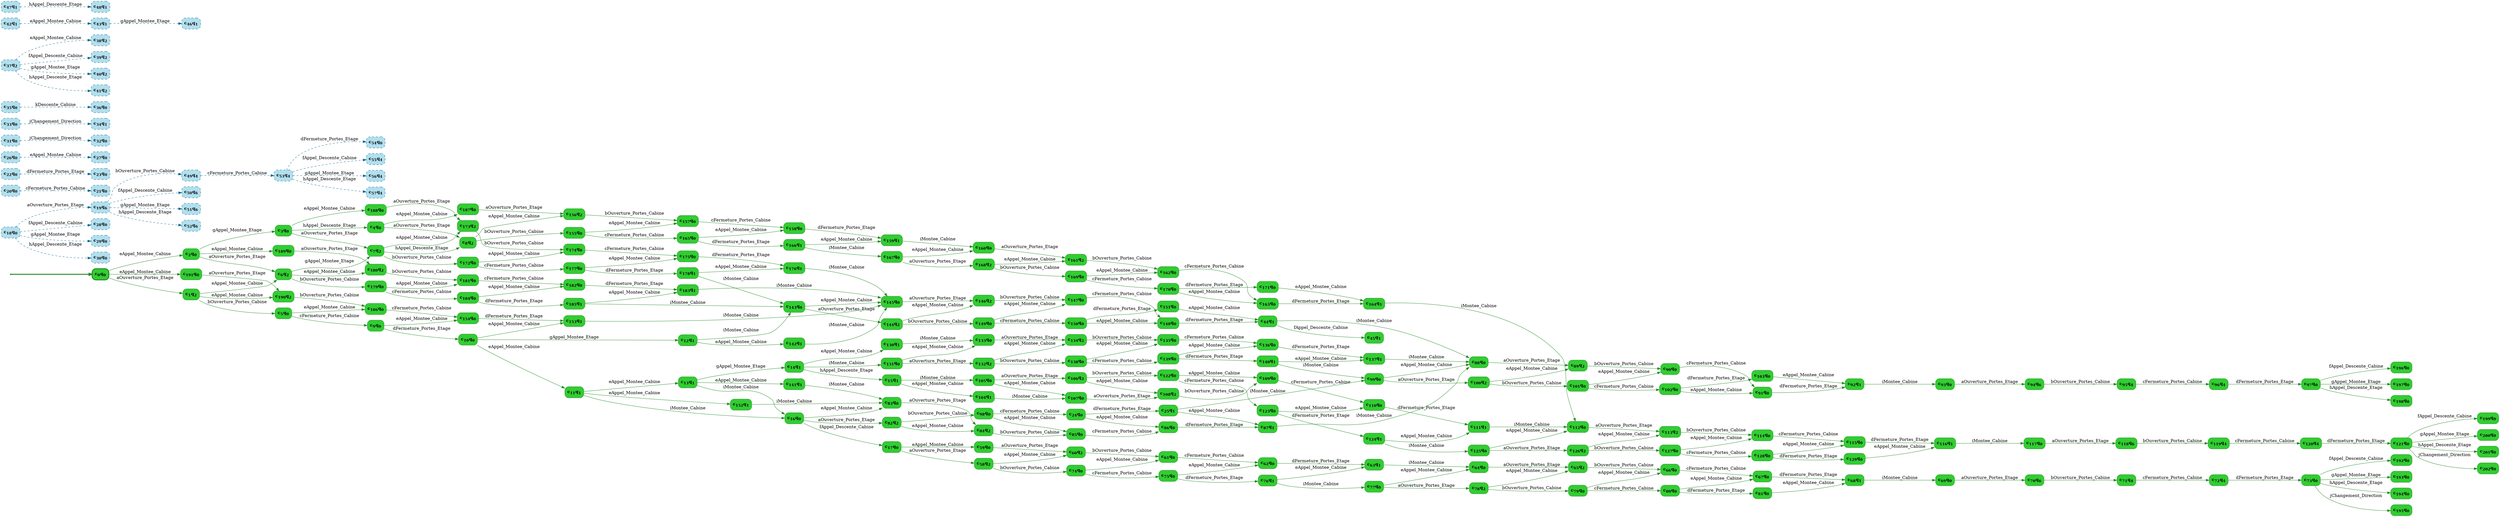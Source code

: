 digraph g {

	rankdir="LR"

	__invisible__[shape="point", color="forestgreen"]
	c0q0[label=<<b>c<sub>0</sub>q<sub>0</sub></b>>, shape="box", style="rounded, filled", fillcolor="limegreen", color="forestgreen", penwidth=3] // Initial
	c1q2[label=<<b>c<sub>1</sub>q<sub>2</sub></b>>, shape="box", style="rounded, filled", fillcolor="limegreen", color="forestgreen"]
	c5q0[label=<<b>c<sub>5</sub>q<sub>0</sub></b>>, shape="box", style="rounded, filled", fillcolor="limegreen", color="forestgreen"]
	c9q0[label=<<b>c<sub>9</sub>q<sub>0</sub></b>>, shape="box", style="rounded, filled", fillcolor="limegreen", color="forestgreen"]
	c10q0[label=<<b>c<sub>10</sub>q<sub>0</sub></b>>, shape="box", style="rounded, filled", fillcolor="limegreen", color="forestgreen"]
	c11q1[label=<<b>c<sub>11</sub>q<sub>1</sub></b>>, shape="box", style="rounded, filled", fillcolor="limegreen", color="forestgreen"]
	c13q1[label=<<b>c<sub>13</sub>q<sub>1</sub></b>>, shape="box", style="rounded, filled", fillcolor="limegreen", color="forestgreen"]
	c14q1[label=<<b>c<sub>14</sub>q<sub>1</sub></b>>, shape="box", style="rounded, filled", fillcolor="limegreen", color="forestgreen"]
	c15q1[label=<<b>c<sub>15</sub>q<sub>1</sub></b>>, shape="box", style="rounded, filled", fillcolor="limegreen", color="forestgreen"]
	c104q1[label=<<b>c<sub>104</sub>q<sub>1</sub></b>>, shape="box", style="rounded, filled", fillcolor="limegreen", color="forestgreen"]
	c107q0[label=<<b>c<sub>107</sub>q<sub>0</sub></b>>, shape="box", style="rounded, filled", fillcolor="limegreen", color="forestgreen"]
	c108q2[label=<<b>c<sub>108</sub>q<sub>2</sub></b>>, shape="box", style="rounded, filled", fillcolor="limegreen", color="forestgreen"]
	c109q0[label=<<b>c<sub>109</sub>q<sub>0</sub></b>>, shape="box", style="rounded, filled", fillcolor="limegreen", color="forestgreen"]
	c110q0[label=<<b>c<sub>110</sub>q<sub>0</sub></b>>, shape="box", style="rounded, filled", fillcolor="limegreen", color="forestgreen"]
	c111q1[label=<<b>c<sub>111</sub>q<sub>1</sub></b>>, shape="box", style="rounded, filled", fillcolor="limegreen", color="forestgreen"]
	c112q0[label=<<b>c<sub>112</sub>q<sub>0</sub></b>>, shape="box", style="rounded, filled", fillcolor="limegreen", color="forestgreen"]
	c113q2[label=<<b>c<sub>113</sub>q<sub>2</sub></b>>, shape="box", style="rounded, filled", fillcolor="limegreen", color="forestgreen"]
	c114q0[label=<<b>c<sub>114</sub>q<sub>0</sub></b>>, shape="box", style="rounded, filled", fillcolor="limegreen", color="forestgreen"]
	c115q0[label=<<b>c<sub>115</sub>q<sub>0</sub></b>>, shape="box", style="rounded, filled", fillcolor="limegreen", color="forestgreen"]
	c116q1[label=<<b>c<sub>116</sub>q<sub>1</sub></b>>, shape="box", style="rounded, filled", fillcolor="limegreen", color="forestgreen"]
	c117q0[label=<<b>c<sub>117</sub>q<sub>0</sub></b>>, shape="box", style="rounded, filled", fillcolor="limegreen", color="forestgreen"]
	c118q6[label=<<b>c<sub>118</sub>q<sub>6</sub></b>>, shape="box", style="rounded, filled", fillcolor="limegreen", color="forestgreen"]
	c119q4[label=<<b>c<sub>119</sub>q<sub>4</sub></b>>, shape="box", style="rounded, filled", fillcolor="limegreen", color="forestgreen"]
	c120q4[label=<<b>c<sub>120</sub>q<sub>4</sub></b>>, shape="box", style="rounded, filled", fillcolor="limegreen", color="forestgreen"]
	c121q0[label=<<b>c<sub>121</sub>q<sub>0</sub></b>>, shape="box", style="rounded, filled", fillcolor="limegreen", color="forestgreen"]
	c199q0[label=<<b>c<sub>199</sub>q<sub>0</sub></b>>, shape="box", style="rounded, filled", fillcolor="limegreen", color="forestgreen"]
	c200q0[label=<<b>c<sub>200</sub>q<sub>0</sub></b>>, shape="box", style="rounded, filled", fillcolor="limegreen", color="forestgreen"]
	c201q0[label=<<b>c<sub>201</sub>q<sub>0</sub></b>>, shape="box", style="rounded, filled", fillcolor="limegreen", color="forestgreen"]
	c202q0[label=<<b>c<sub>202</sub>q<sub>0</sub></b>>, shape="box", style="rounded, filled", fillcolor="limegreen", color="forestgreen"]
	c105q0[label=<<b>c<sub>105</sub>q<sub>0</sub></b>>, shape="box", style="rounded, filled", fillcolor="limegreen", color="forestgreen"]
	c106q2[label=<<b>c<sub>106</sub>q<sub>2</sub></b>>, shape="box", style="rounded, filled", fillcolor="limegreen", color="forestgreen"]
	c122q0[label=<<b>c<sub>122</sub>q<sub>0</sub></b>>, shape="box", style="rounded, filled", fillcolor="limegreen", color="forestgreen"]
	c123q0[label=<<b>c<sub>123</sub>q<sub>0</sub></b>>, shape="box", style="rounded, filled", fillcolor="limegreen", color="forestgreen"]
	c124q1[label=<<b>c<sub>124</sub>q<sub>1</sub></b>>, shape="box", style="rounded, filled", fillcolor="limegreen", color="forestgreen"]
	c125q0[label=<<b>c<sub>125</sub>q<sub>0</sub></b>>, shape="box", style="rounded, filled", fillcolor="limegreen", color="forestgreen"]
	c126q2[label=<<b>c<sub>126</sub>q<sub>2</sub></b>>, shape="box", style="rounded, filled", fillcolor="limegreen", color="forestgreen"]
	c127q0[label=<<b>c<sub>127</sub>q<sub>0</sub></b>>, shape="box", style="rounded, filled", fillcolor="limegreen", color="forestgreen"]
	c128q0[label=<<b>c<sub>128</sub>q<sub>0</sub></b>>, shape="box", style="rounded, filled", fillcolor="limegreen", color="forestgreen"]
	c129q0[label=<<b>c<sub>129</sub>q<sub>0</sub></b>>, shape="box", style="rounded, filled", fillcolor="limegreen", color="forestgreen"]
	c130q1[label=<<b>c<sub>130</sub>q<sub>1</sub></b>>, shape="box", style="rounded, filled", fillcolor="limegreen", color="forestgreen"]
	c133q0[label=<<b>c<sub>133</sub>q<sub>0</sub></b>>, shape="box", style="rounded, filled", fillcolor="limegreen", color="forestgreen"]
	c134q2[label=<<b>c<sub>134</sub>q<sub>2</sub></b>>, shape="box", style="rounded, filled", fillcolor="limegreen", color="forestgreen"]
	c135q0[label=<<b>c<sub>135</sub>q<sub>0</sub></b>>, shape="box", style="rounded, filled", fillcolor="limegreen", color="forestgreen"]
	c136q0[label=<<b>c<sub>136</sub>q<sub>0</sub></b>>, shape="box", style="rounded, filled", fillcolor="limegreen", color="forestgreen"]
	c137q1[label=<<b>c<sub>137</sub>q<sub>1</sub></b>>, shape="box", style="rounded, filled", fillcolor="limegreen", color="forestgreen"]
	c88q0[label=<<b>c<sub>88</sub>q<sub>0</sub></b>>, shape="box", style="rounded, filled", fillcolor="limegreen", color="forestgreen"]
	c89q2[label=<<b>c<sub>89</sub>q<sub>2</sub></b>>, shape="box", style="rounded, filled", fillcolor="limegreen", color="forestgreen"]
	c90q0[label=<<b>c<sub>90</sub>q<sub>0</sub></b>>, shape="box", style="rounded, filled", fillcolor="limegreen", color="forestgreen"]
	c91q0[label=<<b>c<sub>91</sub>q<sub>0</sub></b>>, shape="box", style="rounded, filled", fillcolor="limegreen", color="forestgreen"]
	c92q1[label=<<b>c<sub>92</sub>q<sub>1</sub></b>>, shape="box", style="rounded, filled", fillcolor="limegreen", color="forestgreen"]
	c93q0[label=<<b>c<sub>93</sub>q<sub>0</sub></b>>, shape="box", style="rounded, filled", fillcolor="limegreen", color="forestgreen"]
	c94q6[label=<<b>c<sub>94</sub>q<sub>6</sub></b>>, shape="box", style="rounded, filled", fillcolor="limegreen", color="forestgreen"]
	c95q4[label=<<b>c<sub>95</sub>q<sub>4</sub></b>>, shape="box", style="rounded, filled", fillcolor="limegreen", color="forestgreen"]
	c96q4[label=<<b>c<sub>96</sub>q<sub>4</sub></b>>, shape="box", style="rounded, filled", fillcolor="limegreen", color="forestgreen"]
	c97q0[label=<<b>c<sub>97</sub>q<sub>0</sub></b>>, shape="box", style="rounded, filled", fillcolor="limegreen", color="forestgreen"]
	c196q0[label=<<b>c<sub>196</sub>q<sub>0</sub></b>>, shape="box", style="rounded, filled", fillcolor="limegreen", color="forestgreen"]
	c197q0[label=<<b>c<sub>197</sub>q<sub>0</sub></b>>, shape="box", style="rounded, filled", fillcolor="limegreen", color="forestgreen"]
	c198q0[label=<<b>c<sub>198</sub>q<sub>0</sub></b>>, shape="box", style="rounded, filled", fillcolor="limegreen", color="forestgreen"]
	c131q0[label=<<b>c<sub>131</sub>q<sub>0</sub></b>>, shape="box", style="rounded, filled", fillcolor="limegreen", color="forestgreen"]
	c132q2[label=<<b>c<sub>132</sub>q<sub>2</sub></b>>, shape="box", style="rounded, filled", fillcolor="limegreen", color="forestgreen"]
	c138q0[label=<<b>c<sub>138</sub>q<sub>0</sub></b>>, shape="box", style="rounded, filled", fillcolor="limegreen", color="forestgreen"]
	c139q0[label=<<b>c<sub>139</sub>q<sub>0</sub></b>>, shape="box", style="rounded, filled", fillcolor="limegreen", color="forestgreen"]
	c140q1[label=<<b>c<sub>140</sub>q<sub>1</sub></b>>, shape="box", style="rounded, filled", fillcolor="limegreen", color="forestgreen"]
	c99q0[label=<<b>c<sub>99</sub>q<sub>0</sub></b>>, shape="box", style="rounded, filled", fillcolor="limegreen", color="forestgreen"]
	c100q2[label=<<b>c<sub>100</sub>q<sub>2</sub></b>>, shape="box", style="rounded, filled", fillcolor="limegreen", color="forestgreen"]
	c101q0[label=<<b>c<sub>101</sub>q<sub>0</sub></b>>, shape="box", style="rounded, filled", fillcolor="limegreen", color="forestgreen"]
	c102q0[label=<<b>c<sub>102</sub>q<sub>0</sub></b>>, shape="box", style="rounded, filled", fillcolor="limegreen", color="forestgreen"]
	c103q0[label=<<b>c<sub>103</sub>q<sub>0</sub></b>>, shape="box", style="rounded, filled", fillcolor="limegreen", color="forestgreen"]
	c16q0[label=<<b>c<sub>16</sub>q<sub>0</sub></b>>, shape="box", style="rounded, filled", fillcolor="limegreen", color="forestgreen"]
	c17q0[label=<<b>c<sub>17</sub>q<sub>0</sub></b>>, shape="box", style="rounded, filled", fillcolor="limegreen", color="forestgreen"]
	c58q2[label=<<b>c<sub>58</sub>q<sub>2</sub></b>>, shape="box", style="rounded, filled", fillcolor="limegreen", color="forestgreen"]
	c74q0[label=<<b>c<sub>74</sub>q<sub>0</sub></b>>, shape="box", style="rounded, filled", fillcolor="limegreen", color="forestgreen"]
	c75q0[label=<<b>c<sub>75</sub>q<sub>0</sub></b>>, shape="box", style="rounded, filled", fillcolor="limegreen", color="forestgreen"]
	c76q1[label=<<b>c<sub>76</sub>q<sub>1</sub></b>>, shape="box", style="rounded, filled", fillcolor="limegreen", color="forestgreen"]
	c63q1[label=<<b>c<sub>63</sub>q<sub>1</sub></b>>, shape="box", style="rounded, filled", fillcolor="limegreen", color="forestgreen"]
	c64q0[label=<<b>c<sub>64</sub>q<sub>0</sub></b>>, shape="box", style="rounded, filled", fillcolor="limegreen", color="forestgreen"]
	c65q2[label=<<b>c<sub>65</sub>q<sub>2</sub></b>>, shape="box", style="rounded, filled", fillcolor="limegreen", color="forestgreen"]
	c66q0[label=<<b>c<sub>66</sub>q<sub>0</sub></b>>, shape="box", style="rounded, filled", fillcolor="limegreen", color="forestgreen"]
	c67q0[label=<<b>c<sub>67</sub>q<sub>0</sub></b>>, shape="box", style="rounded, filled", fillcolor="limegreen", color="forestgreen"]
	c68q1[label=<<b>c<sub>68</sub>q<sub>1</sub></b>>, shape="box", style="rounded, filled", fillcolor="limegreen", color="forestgreen"]
	c69q0[label=<<b>c<sub>69</sub>q<sub>0</sub></b>>, shape="box", style="rounded, filled", fillcolor="limegreen", color="forestgreen"]
	c70q6[label=<<b>c<sub>70</sub>q<sub>6</sub></b>>, shape="box", style="rounded, filled", fillcolor="limegreen", color="forestgreen"]
	c71q4[label=<<b>c<sub>71</sub>q<sub>4</sub></b>>, shape="box", style="rounded, filled", fillcolor="limegreen", color="forestgreen"]
	c72q4[label=<<b>c<sub>72</sub>q<sub>4</sub></b>>, shape="box", style="rounded, filled", fillcolor="limegreen", color="forestgreen"]
	c73q0[label=<<b>c<sub>73</sub>q<sub>0</sub></b>>, shape="box", style="rounded, filled", fillcolor="limegreen", color="forestgreen"]
	c192q0[label=<<b>c<sub>192</sub>q<sub>0</sub></b>>, shape="box", style="rounded, filled", fillcolor="limegreen", color="forestgreen"]
	c193q0[label=<<b>c<sub>193</sub>q<sub>0</sub></b>>, shape="box", style="rounded, filled", fillcolor="limegreen", color="forestgreen"]
	c194q0[label=<<b>c<sub>194</sub>q<sub>0</sub></b>>, shape="box", style="rounded, filled", fillcolor="limegreen", color="forestgreen"]
	c195q0[label=<<b>c<sub>195</sub>q<sub>0</sub></b>>, shape="box", style="rounded, filled", fillcolor="limegreen", color="forestgreen"]
	c77q0[label=<<b>c<sub>77</sub>q<sub>0</sub></b>>, shape="box", style="rounded, filled", fillcolor="limegreen", color="forestgreen"]
	c78q2[label=<<b>c<sub>78</sub>q<sub>2</sub></b>>, shape="box", style="rounded, filled", fillcolor="limegreen", color="forestgreen"]
	c79q0[label=<<b>c<sub>79</sub>q<sub>0</sub></b>>, shape="box", style="rounded, filled", fillcolor="limegreen", color="forestgreen"]
	c80q0[label=<<b>c<sub>80</sub>q<sub>0</sub></b>>, shape="box", style="rounded, filled", fillcolor="limegreen", color="forestgreen"]
	c81q0[label=<<b>c<sub>81</sub>q<sub>0</sub></b>>, shape="box", style="rounded, filled", fillcolor="limegreen", color="forestgreen"]
	c62q0[label=<<b>c<sub>62</sub>q<sub>0</sub></b>>, shape="box", style="rounded, filled", fillcolor="limegreen", color="forestgreen"]
	c61q0[label=<<b>c<sub>61</sub>q<sub>0</sub></b>>, shape="box", style="rounded, filled", fillcolor="limegreen", color="forestgreen"]
	c60q2[label=<<b>c<sub>60</sub>q<sub>2</sub></b>>, shape="box", style="rounded, filled", fillcolor="limegreen", color="forestgreen"]
	c59q0[label=<<b>c<sub>59</sub>q<sub>0</sub></b>>, shape="box", style="rounded, filled", fillcolor="limegreen", color="forestgreen"]
	c82q2[label=<<b>c<sub>82</sub>q<sub>2</sub></b>>, shape="box", style="rounded, filled", fillcolor="limegreen", color="forestgreen"]
	c98q0[label=<<b>c<sub>98</sub>q<sub>0</sub></b>>, shape="box", style="rounded, filled", fillcolor="limegreen", color="forestgreen"]
	c24q0[label=<<b>c<sub>24</sub>q<sub>0</sub></b>>, shape="box", style="rounded, filled", fillcolor="limegreen", color="forestgreen"]
	c25q1[label=<<b>c<sub>25</sub>q<sub>1</sub></b>>, shape="box", style="rounded, filled", fillcolor="limegreen", color="forestgreen"]
	c87q1[label=<<b>c<sub>87</sub>q<sub>1</sub></b>>, shape="box", style="rounded, filled", fillcolor="limegreen", color="forestgreen"]
	c86q0[label=<<b>c<sub>86</sub>q<sub>0</sub></b>>, shape="box", style="rounded, filled", fillcolor="limegreen", color="forestgreen"]
	c85q0[label=<<b>c<sub>85</sub>q<sub>0</sub></b>>, shape="box", style="rounded, filled", fillcolor="limegreen", color="forestgreen"]
	c84q2[label=<<b>c<sub>84</sub>q<sub>2</sub></b>>, shape="box", style="rounded, filled", fillcolor="limegreen", color="forestgreen"]
	c83q0[label=<<b>c<sub>83</sub>q<sub>0</sub></b>>, shape="box", style="rounded, filled", fillcolor="limegreen", color="forestgreen"]
	c141q1[label=<<b>c<sub>141</sub>q<sub>1</sub></b>>, shape="box", style="rounded, filled", fillcolor="limegreen", color="forestgreen"]
	c152q1[label=<<b>c<sub>152</sub>q<sub>1</sub></b>>, shape="box", style="rounded, filled", fillcolor="limegreen", color="forestgreen"]
	c12q1[label=<<b>c<sub>12</sub>q<sub>1</sub></b>>, shape="box", style="rounded, filled", fillcolor="limegreen", color="forestgreen"]
	c142q1[label=<<b>c<sub>142</sub>q<sub>1</sub></b>>, shape="box", style="rounded, filled", fillcolor="limegreen", color="forestgreen"]
	c145q0[label=<<b>c<sub>145</sub>q<sub>0</sub></b>>, shape="box", style="rounded, filled", fillcolor="limegreen", color="forestgreen"]
	c146q2[label=<<b>c<sub>146</sub>q<sub>2</sub></b>>, shape="box", style="rounded, filled", fillcolor="limegreen", color="forestgreen"]
	c147q0[label=<<b>c<sub>147</sub>q<sub>0</sub></b>>, shape="box", style="rounded, filled", fillcolor="limegreen", color="forestgreen"]
	c148q0[label=<<b>c<sub>148</sub>q<sub>0</sub></b>>, shape="box", style="rounded, filled", fillcolor="limegreen", color="forestgreen"]
	c44q1[label=<<b>c<sub>44</sub>q<sub>1</sub></b>>, shape="box", style="rounded, filled", fillcolor="limegreen", color="forestgreen"]
	c45q1[label=<<b>c<sub>45</sub>q<sub>1</sub></b>>, shape="box", style="rounded, filled", fillcolor="limegreen", color="forestgreen"]
	c143q0[label=<<b>c<sub>143</sub>q<sub>0</sub></b>>, shape="box", style="rounded, filled", fillcolor="limegreen", color="forestgreen"]
	c144q2[label=<<b>c<sub>144</sub>q<sub>2</sub></b>>, shape="box", style="rounded, filled", fillcolor="limegreen", color="forestgreen"]
	c149q0[label=<<b>c<sub>149</sub>q<sub>0</sub></b>>, shape="box", style="rounded, filled", fillcolor="limegreen", color="forestgreen"]
	c150q0[label=<<b>c<sub>150</sub>q<sub>0</sub></b>>, shape="box", style="rounded, filled", fillcolor="limegreen", color="forestgreen"]
	c151q0[label=<<b>c<sub>151</sub>q<sub>0</sub></b>>, shape="box", style="rounded, filled", fillcolor="limegreen", color="forestgreen"]
	c153q1[label=<<b>c<sub>153</sub>q<sub>1</sub></b>>, shape="box", style="rounded, filled", fillcolor="limegreen", color="forestgreen"]
	c154q0[label=<<b>c<sub>154</sub>q<sub>0</sub></b>>, shape="box", style="rounded, filled", fillcolor="limegreen", color="forestgreen"]
	c186q0[label=<<b>c<sub>186</sub>q<sub>0</sub></b>>, shape="box", style="rounded, filled", fillcolor="limegreen", color="forestgreen"]
	c6q2[label=<<b>c<sub>6</sub>q<sub>2</sub></b>>, shape="box", style="rounded, filled", fillcolor="limegreen", color="forestgreen"]
	c7q2[label=<<b>c<sub>7</sub>q<sub>2</sub></b>>, shape="box", style="rounded, filled", fillcolor="limegreen", color="forestgreen"]
	c8q2[label=<<b>c<sub>8</sub>q<sub>2</sub></b>>, shape="box", style="rounded, filled", fillcolor="limegreen", color="forestgreen"]
	c155q0[label=<<b>c<sub>155</sub>q<sub>0</sub></b>>, shape="box", style="rounded, filled", fillcolor="limegreen", color="forestgreen"]
	c165q0[label=<<b>c<sub>165</sub>q<sub>0</sub></b>>, shape="box", style="rounded, filled", fillcolor="limegreen", color="forestgreen"]
	c166q1[label=<<b>c<sub>166</sub>q<sub>1</sub></b>>, shape="box", style="rounded, filled", fillcolor="limegreen", color="forestgreen"]
	c159q1[label=<<b>c<sub>159</sub>q<sub>1</sub></b>>, shape="box", style="rounded, filled", fillcolor="limegreen", color="forestgreen"]
	c160q0[label=<<b>c<sub>160</sub>q<sub>0</sub></b>>, shape="box", style="rounded, filled", fillcolor="limegreen", color="forestgreen"]
	c161q2[label=<<b>c<sub>161</sub>q<sub>2</sub></b>>, shape="box", style="rounded, filled", fillcolor="limegreen", color="forestgreen"]
	c162q0[label=<<b>c<sub>162</sub>q<sub>0</sub></b>>, shape="box", style="rounded, filled", fillcolor="limegreen", color="forestgreen"]
	c163q0[label=<<b>c<sub>163</sub>q<sub>0</sub></b>>, shape="box", style="rounded, filled", fillcolor="limegreen", color="forestgreen"]
	c164q1[label=<<b>c<sub>164</sub>q<sub>1</sub></b>>, shape="box", style="rounded, filled", fillcolor="limegreen", color="forestgreen"]
	c167q0[label=<<b>c<sub>167</sub>q<sub>0</sub></b>>, shape="box", style="rounded, filled", fillcolor="limegreen", color="forestgreen"]
	c168q2[label=<<b>c<sub>168</sub>q<sub>2</sub></b>>, shape="box", style="rounded, filled", fillcolor="limegreen", color="forestgreen"]
	c169q0[label=<<b>c<sub>169</sub>q<sub>0</sub></b>>, shape="box", style="rounded, filled", fillcolor="limegreen", color="forestgreen"]
	c170q0[label=<<b>c<sub>170</sub>q<sub>0</sub></b>>, shape="box", style="rounded, filled", fillcolor="limegreen", color="forestgreen"]
	c171q0[label=<<b>c<sub>171</sub>q<sub>0</sub></b>>, shape="box", style="rounded, filled", fillcolor="limegreen", color="forestgreen"]
	c158q0[label=<<b>c<sub>158</sub>q<sub>0</sub></b>>, shape="box", style="rounded, filled", fillcolor="limegreen", color="forestgreen"]
	c157q0[label=<<b>c<sub>157</sub>q<sub>0</sub></b>>, shape="box", style="rounded, filled", fillcolor="limegreen", color="forestgreen"]
	c156q2[label=<<b>c<sub>156</sub>q<sub>2</sub></b>>, shape="box", style="rounded, filled", fillcolor="limegreen", color="forestgreen"]
	c172q0[label=<<b>c<sub>172</sub>q<sub>0</sub></b>>, shape="box", style="rounded, filled", fillcolor="limegreen", color="forestgreen"]
	c177q0[label=<<b>c<sub>177</sub>q<sub>0</sub></b>>, shape="box", style="rounded, filled", fillcolor="limegreen", color="forestgreen"]
	c178q1[label=<<b>c<sub>178</sub>q<sub>1</sub></b>>, shape="box", style="rounded, filled", fillcolor="limegreen", color="forestgreen"]
	c176q1[label=<<b>c<sub>176</sub>q<sub>1</sub></b>>, shape="box", style="rounded, filled", fillcolor="limegreen", color="forestgreen"]
	c175q0[label=<<b>c<sub>175</sub>q<sub>0</sub></b>>, shape="box", style="rounded, filled", fillcolor="limegreen", color="forestgreen"]
	c174q0[label=<<b>c<sub>174</sub>q<sub>0</sub></b>>, shape="box", style="rounded, filled", fillcolor="limegreen", color="forestgreen"]
	c173q2[label=<<b>c<sub>173</sub>q<sub>2</sub></b>>, shape="box", style="rounded, filled", fillcolor="limegreen", color="forestgreen"]
	c179q0[label=<<b>c<sub>179</sub>q<sub>0</sub></b>>, shape="box", style="rounded, filled", fillcolor="limegreen", color="forestgreen"]
	c184q0[label=<<b>c<sub>184</sub>q<sub>0</sub></b>>, shape="box", style="rounded, filled", fillcolor="limegreen", color="forestgreen"]
	c185q1[label=<<b>c<sub>185</sub>q<sub>1</sub></b>>, shape="box", style="rounded, filled", fillcolor="limegreen", color="forestgreen"]
	c183q1[label=<<b>c<sub>183</sub>q<sub>1</sub></b>>, shape="box", style="rounded, filled", fillcolor="limegreen", color="forestgreen"]
	c182q0[label=<<b>c<sub>182</sub>q<sub>0</sub></b>>, shape="box", style="rounded, filled", fillcolor="limegreen", color="forestgreen"]
	c181q0[label=<<b>c<sub>181</sub>q<sub>0</sub></b>>, shape="box", style="rounded, filled", fillcolor="limegreen", color="forestgreen"]
	c180q2[label=<<b>c<sub>180</sub>q<sub>2</sub></b>>, shape="box", style="rounded, filled", fillcolor="limegreen", color="forestgreen"]
	c190q2[label=<<b>c<sub>190</sub>q<sub>2</sub></b>>, shape="box", style="rounded, filled", fillcolor="limegreen", color="forestgreen"]
	c2q0[label=<<b>c<sub>2</sub>q<sub>0</sub></b>>, shape="box", style="rounded, filled", fillcolor="limegreen", color="forestgreen"]
	c3q0[label=<<b>c<sub>3</sub>q<sub>0</sub></b>>, shape="box", style="rounded, filled", fillcolor="limegreen", color="forestgreen"]
	c4q0[label=<<b>c<sub>4</sub>q<sub>0</sub></b>>, shape="box", style="rounded, filled", fillcolor="limegreen", color="forestgreen"]
	c187q0[label=<<b>c<sub>187</sub>q<sub>0</sub></b>>, shape="box", style="rounded, filled", fillcolor="limegreen", color="forestgreen"]
	c188q0[label=<<b>c<sub>188</sub>q<sub>0</sub></b>>, shape="box", style="rounded, filled", fillcolor="limegreen", color="forestgreen"]
	c189q0[label=<<b>c<sub>189</sub>q<sub>0</sub></b>>, shape="box", style="rounded, filled", fillcolor="limegreen", color="forestgreen"]
	c191q0[label=<<b>c<sub>191</sub>q<sub>0</sub></b>>, shape="box", style="rounded, filled", fillcolor="limegreen", color="forestgreen"]
	c18q0[label=<<b>c<sub>18</sub>q<sub>0</sub></b>>, shape="box", style="rounded, filled, dashed", fillcolor="lightblue2", color="deepskyblue4"]
	c19q6[label=<<b>c<sub>19</sub>q<sub>6</sub></b>>, shape="box", style="rounded, filled, dashed", fillcolor="lightblue2", color="deepskyblue4"]
	c20q0[label=<<b>c<sub>20</sub>q<sub>0</sub></b>>, shape="box", style="rounded, filled, dashed", fillcolor="lightblue2", color="deepskyblue4"]
	c21q0[label=<<b>c<sub>21</sub>q<sub>0</sub></b>>, shape="box", style="rounded, filled, dashed", fillcolor="lightblue2", color="deepskyblue4"]
	c22q0[label=<<b>c<sub>22</sub>q<sub>0</sub></b>>, shape="box", style="rounded, filled, dashed", fillcolor="lightblue2", color="deepskyblue4"]
	c23q0[label=<<b>c<sub>23</sub>q<sub>0</sub></b>>, shape="box", style="rounded, filled, dashed", fillcolor="lightblue2", color="deepskyblue4"]
	c26q0[label=<<b>c<sub>26</sub>q<sub>0</sub></b>>, shape="box", style="rounded, filled, dashed", fillcolor="lightblue2", color="deepskyblue4"]
	c27q0[label=<<b>c<sub>27</sub>q<sub>0</sub></b>>, shape="box", style="rounded, filled, dashed", fillcolor="lightblue2", color="deepskyblue4"]
	c28q0[label=<<b>c<sub>28</sub>q<sub>0</sub></b>>, shape="box", style="rounded, filled, dashed", fillcolor="lightblue2", color="deepskyblue4"]
	c29q0[label=<<b>c<sub>29</sub>q<sub>0</sub></b>>, shape="box", style="rounded, filled, dashed", fillcolor="lightblue2", color="deepskyblue4"]
	c30q0[label=<<b>c<sub>30</sub>q<sub>0</sub></b>>, shape="box", style="rounded, filled, dashed", fillcolor="lightblue2", color="deepskyblue4"]
	c31q0[label=<<b>c<sub>31</sub>q<sub>0</sub></b>>, shape="box", style="rounded, filled, dashed", fillcolor="lightblue2", color="deepskyblue4"]
	c32q0[label=<<b>c<sub>32</sub>q<sub>0</sub></b>>, shape="box", style="rounded, filled, dashed", fillcolor="lightblue2", color="deepskyblue4"]
	c33q0[label=<<b>c<sub>33</sub>q<sub>0</sub></b>>, shape="box", style="rounded, filled, dashed", fillcolor="lightblue2", color="deepskyblue4"]
	c34q1[label=<<b>c<sub>34</sub>q<sub>1</sub></b>>, shape="box", style="rounded, filled, dashed", fillcolor="lightblue2", color="deepskyblue4"]
	c35q0[label=<<b>c<sub>35</sub>q<sub>0</sub></b>>, shape="box", style="rounded, filled, dashed", fillcolor="lightblue2", color="deepskyblue4"]
	c36q0[label=<<b>c<sub>36</sub>q<sub>0</sub></b>>, shape="box", style="rounded, filled, dashed", fillcolor="lightblue2", color="deepskyblue4"]
	c37q2[label=<<b>c<sub>37</sub>q<sub>2</sub></b>>, shape="box", style="rounded, filled, dashed", fillcolor="lightblue2", color="deepskyblue4"]
	c38q2[label=<<b>c<sub>38</sub>q<sub>2</sub></b>>, shape="box", style="rounded, filled, dashed", fillcolor="lightblue2", color="deepskyblue4"]
	c39q2[label=<<b>c<sub>39</sub>q<sub>2</sub></b>>, shape="box", style="rounded, filled, dashed", fillcolor="lightblue2", color="deepskyblue4"]
	c40q2[label=<<b>c<sub>40</sub>q<sub>2</sub></b>>, shape="box", style="rounded, filled, dashed", fillcolor="lightblue2", color="deepskyblue4"]
	c41q2[label=<<b>c<sub>41</sub>q<sub>2</sub></b>>, shape="box", style="rounded, filled, dashed", fillcolor="lightblue2", color="deepskyblue4"]
	c42q1[label=<<b>c<sub>42</sub>q<sub>1</sub></b>>, shape="box", style="rounded, filled, dashed", fillcolor="lightblue2", color="deepskyblue4"]
	c43q1[label=<<b>c<sub>43</sub>q<sub>1</sub></b>>, shape="box", style="rounded, filled, dashed", fillcolor="lightblue2", color="deepskyblue4"]
	c46q1[label=<<b>c<sub>46</sub>q<sub>1</sub></b>>, shape="box", style="rounded, filled, dashed", fillcolor="lightblue2", color="deepskyblue4"]
	c47q1[label=<<b>c<sub>47</sub>q<sub>1</sub></b>>, shape="box", style="rounded, filled, dashed", fillcolor="lightblue2", color="deepskyblue4"]
	c48q1[label=<<b>c<sub>48</sub>q<sub>1</sub></b>>, shape="box", style="rounded, filled, dashed", fillcolor="lightblue2", color="deepskyblue4"]
	c49q4[label=<<b>c<sub>49</sub>q<sub>4</sub></b>>, shape="box", style="rounded, filled, dashed", fillcolor="lightblue2", color="deepskyblue4"]
	c50q6[label=<<b>c<sub>50</sub>q<sub>6</sub></b>>, shape="box", style="rounded, filled, dashed", fillcolor="lightblue2", color="deepskyblue4"]
	c51q6[label=<<b>c<sub>51</sub>q<sub>6</sub></b>>, shape="box", style="rounded, filled, dashed", fillcolor="lightblue2", color="deepskyblue4"]
	c52q6[label=<<b>c<sub>52</sub>q<sub>6</sub></b>>, shape="box", style="rounded, filled, dashed", fillcolor="lightblue2", color="deepskyblue4"]
	c53q4[label=<<b>c<sub>53</sub>q<sub>4</sub></b>>, shape="box", style="rounded, filled, dashed", fillcolor="lightblue2", color="deepskyblue4"]
	c54q0[label=<<b>c<sub>54</sub>q<sub>0</sub></b>>, shape="box", style="rounded, filled, dashed", fillcolor="lightblue2", color="deepskyblue4"]
	c55q4[label=<<b>c<sub>55</sub>q<sub>4</sub></b>>, shape="box", style="rounded, filled, dashed", fillcolor="lightblue2", color="deepskyblue4"]
	c56q4[label=<<b>c<sub>56</sub>q<sub>4</sub></b>>, shape="box", style="rounded, filled, dashed", fillcolor="lightblue2", color="deepskyblue4"]
	c57q4[label=<<b>c<sub>57</sub>q<sub>4</sub></b>>, shape="box", style="rounded, filled, dashed", fillcolor="lightblue2", color="deepskyblue4"]

	__invisible__ -> c0q0[penwidth=3, color="forestgreen"]
	c0q0 -> c1q2[label=<aOuverture_Portes_Etage>, color="forestgreen"]
	c1q2 -> c5q0[label=<bOuverture_Portes_Cabine>, color="forestgreen"]
	c5q0 -> c9q0[label=<cFermeture_Portes_Cabine>, color="forestgreen"]
	c9q0 -> c10q0[label=<dFermeture_Portes_Etage>, color="forestgreen"]
	c10q0 -> c11q1[label=<eAppel_Montee_Cabine>, color="forestgreen"]
	c11q1 -> c13q1[label=<eAppel_Montee_Cabine>, color="forestgreen"]
	c13q1 -> c14q1[label=<gAppel_Montee_Etage>, color="forestgreen"]
	c14q1 -> c15q1[label=<hAppel_Descente_Etage>, color="forestgreen"]
	c15q1 -> c104q1[label=<eAppel_Montee_Cabine>, color="forestgreen"]
	c104q1 -> c107q0[label=<iMontee_Cabine>, color="forestgreen"]
	c107q0 -> c108q2[label=<aOuverture_Portes_Etage>, color="forestgreen"]
	c108q2 -> c109q0[label=<bOuverture_Portes_Cabine>, color="forestgreen"]
	c109q0 -> c110q0[label=<cFermeture_Portes_Cabine>, color="forestgreen"]
	c110q0 -> c111q1[label=<dFermeture_Portes_Etage>, color="forestgreen"]
	c111q1 -> c112q0[label=<iMontee_Cabine>, color="forestgreen"]
	c112q0 -> c113q2[label=<aOuverture_Portes_Etage>, color="forestgreen"]
	c113q2 -> c114q0[label=<bOuverture_Portes_Cabine>, color="forestgreen"]
	c114q0 -> c115q0[label=<cFermeture_Portes_Cabine>, color="forestgreen"]
	c115q0 -> c116q1[label=<dFermeture_Portes_Etage>, color="forestgreen"]
	c116q1 -> c117q0[label=<iMontee_Cabine>, color="forestgreen"]
	c117q0 -> c118q6[label=<aOuverture_Portes_Etage>, color="forestgreen"]
	c118q6 -> c119q4[label=<bOuverture_Portes_Cabine>, color="forestgreen"]
	c119q4 -> c120q4[label=<cFermeture_Portes_Cabine>, color="forestgreen"]
	c120q4 -> c121q0[label=<dFermeture_Portes_Etage>, color="forestgreen"]
	c121q0 -> c199q0[label=<fAppel_Descente_Cabine>, color="forestgreen"]
	c121q0 -> c200q0[label=<gAppel_Montee_Etage>, color="forestgreen"]
	c121q0 -> c201q0[label=<hAppel_Descente_Etage>, color="forestgreen"]
	c121q0 -> c202q0[label=<jChangement_Direction>, color="forestgreen"]
	c15q1 -> c105q0[label=<iMontee_Cabine>, color="forestgreen"]
	c105q0 -> c106q2[label=<aOuverture_Portes_Etage>, color="forestgreen"]
	c106q2 -> c122q0[label=<bOuverture_Portes_Cabine>, color="forestgreen"]
	c122q0 -> c123q0[label=<cFermeture_Portes_Cabine>, color="forestgreen"]
	c123q0 -> c124q1[label=<dFermeture_Portes_Etage>, color="forestgreen"]
	c124q1 -> c111q1[label=<eAppel_Montee_Cabine>, color="forestgreen"]
	c124q1 -> c125q0[label=<iMontee_Cabine>, color="forestgreen"]
	c125q0 -> c126q2[label=<aOuverture_Portes_Etage>, color="forestgreen"]
	c126q2 -> c127q0[label=<bOuverture_Portes_Cabine>, color="forestgreen"]
	c127q0 -> c128q0[label=<cFermeture_Portes_Cabine>, color="forestgreen"]
	c128q0 -> c129q0[label=<dFermeture_Portes_Etage>, color="forestgreen"]
	c129q0 -> c116q1[label=<eAppel_Montee_Cabine>, color="forestgreen"]
	c128q0 -> c115q0[label=<eAppel_Montee_Cabine>, color="forestgreen"]
	c127q0 -> c114q0[label=<eAppel_Montee_Cabine>, color="forestgreen"]
	c126q2 -> c113q2[label=<eAppel_Montee_Cabine>, color="forestgreen"]
	c125q0 -> c112q0[label=<eAppel_Montee_Cabine>, color="forestgreen"]
	c123q0 -> c110q0[label=<eAppel_Montee_Cabine>, color="forestgreen"]
	c122q0 -> c109q0[label=<eAppel_Montee_Cabine>, color="forestgreen"]
	c106q2 -> c108q2[label=<eAppel_Montee_Cabine>, color="forestgreen"]
	c105q0 -> c107q0[label=<eAppel_Montee_Cabine>, color="forestgreen"]
	c14q1 -> c130q1[label=<eAppel_Montee_Cabine>, color="forestgreen"]
	c130q1 -> c133q0[label=<iMontee_Cabine>, color="forestgreen"]
	c133q0 -> c134q2[label=<aOuverture_Portes_Etage>, color="forestgreen"]
	c134q2 -> c135q0[label=<bOuverture_Portes_Cabine>, color="forestgreen"]
	c135q0 -> c136q0[label=<cFermeture_Portes_Cabine>, color="forestgreen"]
	c136q0 -> c137q1[label=<dFermeture_Portes_Etage>, color="forestgreen"]
	c137q1 -> c88q0[label=<iMontee_Cabine>, color="forestgreen"]
	c88q0 -> c89q2[label=<aOuverture_Portes_Etage>, color="forestgreen"]
	c89q2 -> c90q0[label=<bOuverture_Portes_Cabine>, color="forestgreen"]
	c90q0 -> c91q0[label=<cFermeture_Portes_Cabine>, color="forestgreen"]
	c91q0 -> c92q1[label=<dFermeture_Portes_Etage>, color="forestgreen"]
	c92q1 -> c93q0[label=<iMontee_Cabine>, color="forestgreen"]
	c93q0 -> c94q6[label=<aOuverture_Portes_Etage>, color="forestgreen"]
	c94q6 -> c95q4[label=<bOuverture_Portes_Cabine>, color="forestgreen"]
	c95q4 -> c96q4[label=<cFermeture_Portes_Cabine>, color="forestgreen"]
	c96q4 -> c97q0[label=<dFermeture_Portes_Etage>, color="forestgreen"]
	c97q0 -> c196q0[label=<fAppel_Descente_Cabine>, color="forestgreen"]
	c97q0 -> c197q0[label=<gAppel_Montee_Etage>, color="forestgreen"]
	c97q0 -> c198q0[label=<hAppel_Descente_Etage>, color="forestgreen"]
	c14q1 -> c131q0[label=<iMontee_Cabine>, color="forestgreen"]
	c131q0 -> c132q2[label=<aOuverture_Portes_Etage>, color="forestgreen"]
	c132q2 -> c138q0[label=<bOuverture_Portes_Cabine>, color="forestgreen"]
	c138q0 -> c139q0[label=<cFermeture_Portes_Cabine>, color="forestgreen"]
	c139q0 -> c140q1[label=<dFermeture_Portes_Etage>, color="forestgreen"]
	c140q1 -> c137q1[label=<eAppel_Montee_Cabine>, color="forestgreen"]
	c140q1 -> c99q0[label=<iMontee_Cabine>, color="forestgreen"]
	c99q0 -> c100q2[label=<aOuverture_Portes_Etage>, color="forestgreen"]
	c100q2 -> c101q0[label=<bOuverture_Portes_Cabine>, color="forestgreen"]
	c101q0 -> c102q0[label=<cFermeture_Portes_Cabine>, color="forestgreen"]
	c102q0 -> c103q0[label=<dFermeture_Portes_Etage>, color="forestgreen"]
	c103q0 -> c92q1[label=<eAppel_Montee_Cabine>, color="forestgreen"]
	c102q0 -> c91q0[label=<eAppel_Montee_Cabine>, color="forestgreen"]
	c101q0 -> c90q0[label=<eAppel_Montee_Cabine>, color="forestgreen"]
	c100q2 -> c89q2[label=<eAppel_Montee_Cabine>, color="forestgreen"]
	c99q0 -> c88q0[label=<eAppel_Montee_Cabine>, color="forestgreen"]
	c139q0 -> c136q0[label=<eAppel_Montee_Cabine>, color="forestgreen"]
	c138q0 -> c135q0[label=<eAppel_Montee_Cabine>, color="forestgreen"]
	c132q2 -> c134q2[label=<eAppel_Montee_Cabine>, color="forestgreen"]
	c131q0 -> c133q0[label=<eAppel_Montee_Cabine>, color="forestgreen"]
	c13q1 -> c16q0[label=<iMontee_Cabine>, color="forestgreen"]
	c16q0 -> c17q0[label=<fAppel_Descente_Cabine>, color="forestgreen"]
	c17q0 -> c58q2[label=<aOuverture_Portes_Etage>, color="forestgreen"]
	c58q2 -> c74q0[label=<bOuverture_Portes_Cabine>, color="forestgreen"]
	c74q0 -> c75q0[label=<cFermeture_Portes_Cabine>, color="forestgreen"]
	c75q0 -> c76q1[label=<dFermeture_Portes_Etage>, color="forestgreen"]
	c76q1 -> c63q1[label=<eAppel_Montee_Cabine>, color="forestgreen"]
	c63q1 -> c64q0[label=<iMontee_Cabine>, color="forestgreen"]
	c64q0 -> c65q2[label=<aOuverture_Portes_Etage>, color="forestgreen"]
	c65q2 -> c66q0[label=<bOuverture_Portes_Cabine>, color="forestgreen"]
	c66q0 -> c67q0[label=<cFermeture_Portes_Cabine>, color="forestgreen"]
	c67q0 -> c68q1[label=<dFermeture_Portes_Etage>, color="forestgreen"]
	c68q1 -> c69q0[label=<iMontee_Cabine>, color="forestgreen"]
	c69q0 -> c70q6[label=<aOuverture_Portes_Etage>, color="forestgreen"]
	c70q6 -> c71q4[label=<bOuverture_Portes_Cabine>, color="forestgreen"]
	c71q4 -> c72q4[label=<cFermeture_Portes_Cabine>, color="forestgreen"]
	c72q4 -> c73q0[label=<dFermeture_Portes_Etage>, color="forestgreen"]
	c73q0 -> c192q0[label=<fAppel_Descente_Cabine>, color="forestgreen"]
	c73q0 -> c193q0[label=<gAppel_Montee_Etage>, color="forestgreen"]
	c73q0 -> c194q0[label=<hAppel_Descente_Etage>, color="forestgreen"]
	c73q0 -> c195q0[label=<jChangement_Direction>, color="forestgreen"]
	c76q1 -> c77q0[label=<iMontee_Cabine>, color="forestgreen"]
	c77q0 -> c78q2[label=<aOuverture_Portes_Etage>, color="forestgreen"]
	c78q2 -> c79q0[label=<bOuverture_Portes_Cabine>, color="forestgreen"]
	c79q0 -> c80q0[label=<cFermeture_Portes_Cabine>, color="forestgreen"]
	c80q0 -> c81q0[label=<dFermeture_Portes_Etage>, color="forestgreen"]
	c81q0 -> c68q1[label=<eAppel_Montee_Cabine>, color="forestgreen"]
	c80q0 -> c67q0[label=<eAppel_Montee_Cabine>, color="forestgreen"]
	c79q0 -> c66q0[label=<eAppel_Montee_Cabine>, color="forestgreen"]
	c78q2 -> c65q2[label=<eAppel_Montee_Cabine>, color="forestgreen"]
	c77q0 -> c64q0[label=<eAppel_Montee_Cabine>, color="forestgreen"]
	c75q0 -> c62q0[label=<eAppel_Montee_Cabine>, color="forestgreen"]
	c62q0 -> c63q1[label=<dFermeture_Portes_Etage>, color="forestgreen"]
	c74q0 -> c61q0[label=<eAppel_Montee_Cabine>, color="forestgreen"]
	c61q0 -> c62q0[label=<cFermeture_Portes_Cabine>, color="forestgreen"]
	c58q2 -> c60q2[label=<eAppel_Montee_Cabine>, color="forestgreen"]
	c60q2 -> c61q0[label=<bOuverture_Portes_Cabine>, color="forestgreen"]
	c17q0 -> c59q0[label=<eAppel_Montee_Cabine>, color="forestgreen"]
	c59q0 -> c60q2[label=<aOuverture_Portes_Etage>, color="forestgreen"]
	c16q0 -> c82q2[label=<aOuverture_Portes_Etage>, color="forestgreen"]
	c82q2 -> c98q0[label=<bOuverture_Portes_Cabine>, color="forestgreen"]
	c98q0 -> c24q0[label=<cFermeture_Portes_Cabine>, color="forestgreen"]
	c24q0 -> c25q1[label=<dFermeture_Portes_Etage>, color="forestgreen"]
	c25q1 -> c87q1[label=<eAppel_Montee_Cabine>, color="forestgreen"]
	c87q1 -> c88q0[label=<iMontee_Cabine>, color="forestgreen"]
	c25q1 -> c99q0[label=<iMontee_Cabine>, color="forestgreen"]
	c24q0 -> c86q0[label=<eAppel_Montee_Cabine>, color="forestgreen"]
	c86q0 -> c87q1[label=<dFermeture_Portes_Etage>, color="forestgreen"]
	c98q0 -> c85q0[label=<eAppel_Montee_Cabine>, color="forestgreen"]
	c85q0 -> c86q0[label=<cFermeture_Portes_Cabine>, color="forestgreen"]
	c82q2 -> c84q2[label=<eAppel_Montee_Cabine>, color="forestgreen"]
	c84q2 -> c85q0[label=<bOuverture_Portes_Cabine>, color="forestgreen"]
	c16q0 -> c83q0[label=<eAppel_Montee_Cabine>, color="forestgreen"]
	c83q0 -> c84q2[label=<aOuverture_Portes_Etage>, color="forestgreen"]
	c13q1 -> c141q1[label=<eAppel_Montee_Cabine>, color="forestgreen"]
	c141q1 -> c83q0[label=<iMontee_Cabine>, color="forestgreen"]
	c11q1 -> c152q1[label=<eAppel_Montee_Cabine>, color="forestgreen"]
	c152q1 -> c83q0[label=<iMontee_Cabine>, color="forestgreen"]
	c11q1 -> c16q0[label=<iMontee_Cabine>, color="forestgreen"]
	c10q0 -> c12q1[label=<gAppel_Montee_Etage>, color="forestgreen"]
	c12q1 -> c142q1[label=<eAppel_Montee_Cabine>, color="forestgreen"]
	c142q1 -> c145q0[label=<iMontee_Cabine>, color="forestgreen"]
	c145q0 -> c146q2[label=<aOuverture_Portes_Etage>, color="forestgreen"]
	c146q2 -> c147q0[label=<bOuverture_Portes_Cabine>, color="forestgreen"]
	c147q0 -> c148q0[label=<cFermeture_Portes_Cabine>, color="forestgreen"]
	c148q0 -> c44q1[label=<dFermeture_Portes_Etage>, color="forestgreen"]
	c44q1 -> c45q1[label=<fAppel_Descente_Cabine>, color="forestgreen"]
	c44q1 -> c88q0[label=<iMontee_Cabine>, color="forestgreen"]
	c12q1 -> c143q0[label=<iMontee_Cabine>, color="forestgreen"]
	c143q0 -> c144q2[label=<aOuverture_Portes_Etage>, color="forestgreen"]
	c144q2 -> c149q0[label=<bOuverture_Portes_Cabine>, color="forestgreen"]
	c149q0 -> c150q0[label=<cFermeture_Portes_Cabine>, color="forestgreen"]
	c150q0 -> c151q0[label=<dFermeture_Portes_Etage>, color="forestgreen"]
	c151q0 -> c44q1[label=<eAppel_Montee_Cabine>, color="forestgreen"]
	c150q0 -> c148q0[label=<eAppel_Montee_Cabine>, color="forestgreen"]
	c149q0 -> c147q0[label=<eAppel_Montee_Cabine>, color="forestgreen"]
	c144q2 -> c146q2[label=<eAppel_Montee_Cabine>, color="forestgreen"]
	c143q0 -> c145q0[label=<eAppel_Montee_Cabine>, color="forestgreen"]
	c10q0 -> c153q1[label=<eAppel_Montee_Cabine>, color="forestgreen"]
	c153q1 -> c145q0[label=<iMontee_Cabine>, color="forestgreen"]
	c9q0 -> c154q0[label=<eAppel_Montee_Cabine>, color="forestgreen"]
	c154q0 -> c153q1[label=<dFermeture_Portes_Etage>, color="forestgreen"]
	c5q0 -> c186q0[label=<eAppel_Montee_Cabine>, color="forestgreen"]
	c186q0 -> c154q0[label=<cFermeture_Portes_Cabine>, color="forestgreen"]
	c1q2 -> c6q2[label=<eAppel_Montee_Cabine>, color="forestgreen"]
	c6q2 -> c7q2[label=<gAppel_Montee_Etage>, color="forestgreen"]
	c7q2 -> c8q2[label=<hAppel_Descente_Etage>, color="forestgreen"]
	c8q2 -> c155q0[label=<bOuverture_Portes_Cabine>, color="forestgreen"]
	c155q0 -> c165q0[label=<cFermeture_Portes_Cabine>, color="forestgreen"]
	c165q0 -> c166q1[label=<dFermeture_Portes_Etage>, color="forestgreen"]
	c166q1 -> c159q1[label=<eAppel_Montee_Cabine>, color="forestgreen"]
	c159q1 -> c160q0[label=<iMontee_Cabine>, color="forestgreen"]
	c160q0 -> c161q2[label=<aOuverture_Portes_Etage>, color="forestgreen"]
	c161q2 -> c162q0[label=<bOuverture_Portes_Cabine>, color="forestgreen"]
	c162q0 -> c163q0[label=<cFermeture_Portes_Cabine>, color="forestgreen"]
	c163q0 -> c164q1[label=<dFermeture_Portes_Etage>, color="forestgreen"]
	c164q1 -> c112q0[label=<iMontee_Cabine>, color="forestgreen"]
	c166q1 -> c167q0[label=<iMontee_Cabine>, color="forestgreen"]
	c167q0 -> c168q2[label=<aOuverture_Portes_Etage>, color="forestgreen"]
	c168q2 -> c169q0[label=<bOuverture_Portes_Cabine>, color="forestgreen"]
	c169q0 -> c170q0[label=<cFermeture_Portes_Cabine>, color="forestgreen"]
	c170q0 -> c171q0[label=<dFermeture_Portes_Etage>, color="forestgreen"]
	c171q0 -> c164q1[label=<eAppel_Montee_Cabine>, color="forestgreen"]
	c170q0 -> c163q0[label=<eAppel_Montee_Cabine>, color="forestgreen"]
	c169q0 -> c162q0[label=<eAppel_Montee_Cabine>, color="forestgreen"]
	c168q2 -> c161q2[label=<eAppel_Montee_Cabine>, color="forestgreen"]
	c167q0 -> c160q0[label=<eAppel_Montee_Cabine>, color="forestgreen"]
	c165q0 -> c158q0[label=<eAppel_Montee_Cabine>, color="forestgreen"]
	c158q0 -> c159q1[label=<dFermeture_Portes_Etage>, color="forestgreen"]
	c155q0 -> c157q0[label=<eAppel_Montee_Cabine>, color="forestgreen"]
	c157q0 -> c158q0[label=<cFermeture_Portes_Cabine>, color="forestgreen"]
	c8q2 -> c156q2[label=<eAppel_Montee_Cabine>, color="forestgreen"]
	c156q2 -> c157q0[label=<bOuverture_Portes_Cabine>, color="forestgreen"]
	c7q2 -> c172q0[label=<bOuverture_Portes_Cabine>, color="forestgreen"]
	c172q0 -> c177q0[label=<cFermeture_Portes_Cabine>, color="forestgreen"]
	c177q0 -> c178q1[label=<dFermeture_Portes_Etage>, color="forestgreen"]
	c178q1 -> c176q1[label=<eAppel_Montee_Cabine>, color="forestgreen"]
	c176q1 -> c145q0[label=<iMontee_Cabine>, color="forestgreen"]
	c178q1 -> c143q0[label=<iMontee_Cabine>, color="forestgreen"]
	c177q0 -> c175q0[label=<eAppel_Montee_Cabine>, color="forestgreen"]
	c175q0 -> c176q1[label=<dFermeture_Portes_Etage>, color="forestgreen"]
	c172q0 -> c174q0[label=<eAppel_Montee_Cabine>, color="forestgreen"]
	c174q0 -> c175q0[label=<cFermeture_Portes_Cabine>, color="forestgreen"]
	c7q2 -> c173q2[label=<eAppel_Montee_Cabine>, color="forestgreen"]
	c173q2 -> c174q0[label=<bOuverture_Portes_Cabine>, color="forestgreen"]
	c6q2 -> c179q0[label=<bOuverture_Portes_Cabine>, color="forestgreen"]
	c179q0 -> c184q0[label=<cFermeture_Portes_Cabine>, color="forestgreen"]
	c184q0 -> c185q1[label=<dFermeture_Portes_Etage>, color="forestgreen"]
	c185q1 -> c183q1[label=<eAppel_Montee_Cabine>, color="forestgreen"]
	c183q1 -> c145q0[label=<iMontee_Cabine>, color="forestgreen"]
	c185q1 -> c143q0[label=<iMontee_Cabine>, color="forestgreen"]
	c184q0 -> c182q0[label=<eAppel_Montee_Cabine>, color="forestgreen"]
	c182q0 -> c183q1[label=<dFermeture_Portes_Etage>, color="forestgreen"]
	c179q0 -> c181q0[label=<eAppel_Montee_Cabine>, color="forestgreen"]
	c181q0 -> c182q0[label=<cFermeture_Portes_Cabine>, color="forestgreen"]
	c6q2 -> c180q2[label=<eAppel_Montee_Cabine>, color="forestgreen"]
	c180q2 -> c181q0[label=<bOuverture_Portes_Cabine>, color="forestgreen"]
	c1q2 -> c190q2[label=<eAppel_Montee_Cabine>, color="forestgreen"]
	c190q2 -> c186q0[label=<bOuverture_Portes_Cabine>, color="forestgreen"]
	c0q0 -> c2q0[label=<eAppel_Montee_Cabine>, color="forestgreen"]
	c2q0 -> c3q0[label=<gAppel_Montee_Etage>, color="forestgreen"]
	c3q0 -> c4q0[label=<hAppel_Descente_Etage>, color="forestgreen"]
	c4q0 -> c8q2[label=<aOuverture_Portes_Etage>, color="forestgreen"]
	c4q0 -> c187q0[label=<eAppel_Montee_Cabine>, color="forestgreen"]
	c187q0 -> c156q2[label=<aOuverture_Portes_Etage>, color="forestgreen"]
	c3q0 -> c7q2[label=<aOuverture_Portes_Etage>, color="forestgreen"]
	c3q0 -> c188q0[label=<eAppel_Montee_Cabine>, color="forestgreen"]
	c188q0 -> c173q2[label=<aOuverture_Portes_Etage>, color="forestgreen"]
	c2q0 -> c6q2[label=<aOuverture_Portes_Etage>, color="forestgreen"]
	c2q0 -> c189q0[label=<eAppel_Montee_Cabine>, color="forestgreen"]
	c189q0 -> c180q2[label=<aOuverture_Portes_Etage>, color="forestgreen"]
	c0q0 -> c191q0[label=<eAppel_Montee_Cabine>, color="forestgreen"]
	c191q0 -> c190q2[label=<aOuverture_Portes_Etage>, color="forestgreen"]
	c18q0 -> c19q6[label=<aOuverture_Portes_Etage>, color="deepskyblue4", style="dashed"]
	c20q0 -> c21q0[label=<cFermeture_Portes_Cabine>, color="deepskyblue4", style="dashed"]
	c22q0 -> c23q0[label=<dFermeture_Portes_Etage>, color="deepskyblue4", style="dashed"]
	c26q0 -> c27q0[label=<eAppel_Montee_Cabine>, color="deepskyblue4", style="dashed"]
	c18q0 -> c28q0[label=<fAppel_Descente_Cabine>, color="deepskyblue4", style="dashed"]
	c18q0 -> c29q0[label=<gAppel_Montee_Etage>, color="deepskyblue4", style="dashed"]
	c18q0 -> c30q0[label=<hAppel_Descente_Etage>, color="deepskyblue4", style="dashed"]
	c31q0 -> c32q0[label=<jChangement_Direction>, color="deepskyblue4", style="dashed"]
	c33q0 -> c34q1[label=<jChangement_Direction>, color="deepskyblue4", style="dashed"]
	c35q0 -> c36q0[label=<kDescente_Cabine>, color="deepskyblue4", style="dashed"]
	c37q2 -> c38q2[label=<eAppel_Montee_Cabine>, color="deepskyblue4", style="dashed"]
	c37q2 -> c39q2[label=<fAppel_Descente_Cabine>, color="deepskyblue4", style="dashed"]
	c37q2 -> c40q2[label=<gAppel_Montee_Etage>, color="deepskyblue4", style="dashed"]
	c37q2 -> c41q2[label=<hAppel_Descente_Etage>, color="deepskyblue4", style="dashed"]
	c42q1 -> c43q1[label=<eAppel_Montee_Cabine>, color="deepskyblue4", style="dashed"]
	c43q1 -> c46q1[label=<gAppel_Montee_Etage>, color="deepskyblue4", style="dashed"]
	c47q1 -> c48q1[label=<hAppel_Descente_Etage>, color="deepskyblue4", style="dashed"]
	c19q6 -> c49q4[label=<bOuverture_Portes_Cabine>, color="deepskyblue4", style="dashed"]
	c19q6 -> c50q6[label=<fAppel_Descente_Cabine>, color="deepskyblue4", style="dashed"]
	c19q6 -> c51q6[label=<gAppel_Montee_Etage>, color="deepskyblue4", style="dashed"]
	c19q6 -> c52q6[label=<hAppel_Descente_Etage>, color="deepskyblue4", style="dashed"]
	c49q4 -> c53q4[label=<cFermeture_Portes_Cabine>, color="deepskyblue4", style="dashed"]
	c53q4 -> c54q0[label=<dFermeture_Portes_Etage>, color="deepskyblue4", style="dashed"]
	c53q4 -> c55q4[label=<fAppel_Descente_Cabine>, color="deepskyblue4", style="dashed"]
	c53q4 -> c56q4[label=<gAppel_Montee_Etage>, color="deepskyblue4", style="dashed"]
	c53q4 -> c57q4[label=<hAppel_Descente_Etage>, color="deepskyblue4", style="dashed"]

}
